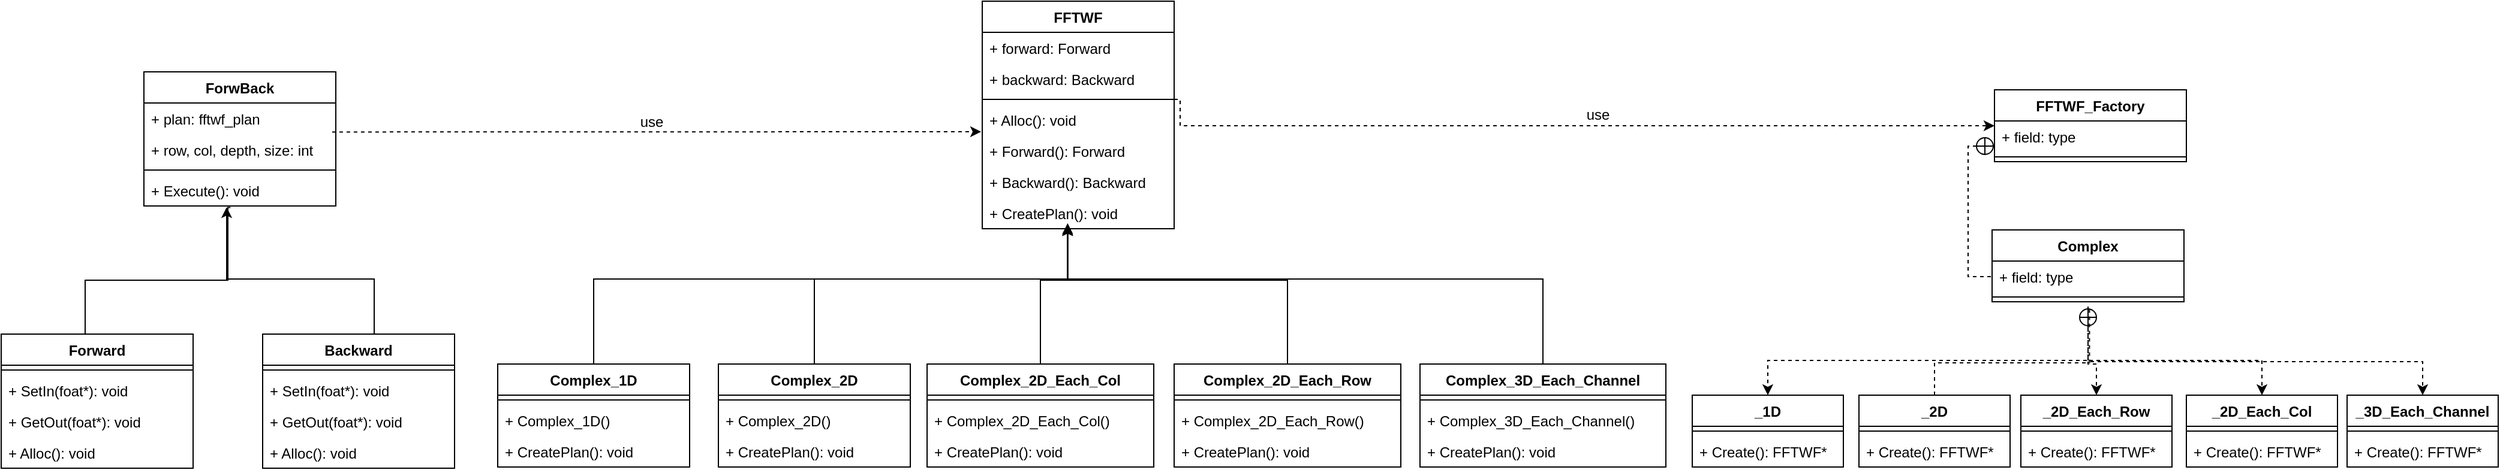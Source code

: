 <mxfile version="15.4.0" type="device"><diagram id="q9vofEJEiHsFT_6MQuRw" name="Page-1"><mxGraphModel dx="2860" dy="1032" grid="0" gridSize="10" guides="1" tooltips="1" connect="1" arrows="1" fold="1" page="0" pageScale="1" pageWidth="850" pageHeight="1100" math="0" shadow="0"><root><mxCell id="0"/><mxCell id="1" parent="0"/><mxCell id="4746Vo_JUgXwOpOvF9lb-1" value="ForwBack" style="swimlane;fontStyle=1;align=center;verticalAlign=top;childLayout=stackLayout;horizontal=1;startSize=26;horizontalStack=0;resizeParent=1;resizeParentMax=0;resizeLast=0;collapsible=1;marginBottom=0;" parent="1" vertex="1"><mxGeometry x="101" y="235" width="160" height="112" as="geometry"/></mxCell><mxCell id="4746Vo_JUgXwOpOvF9lb-2" value="+ plan: fftwf_plan" style="text;strokeColor=none;fillColor=none;align=left;verticalAlign=top;spacingLeft=4;spacingRight=4;overflow=hidden;rotatable=0;points=[[0,0.5],[1,0.5]];portConstraint=eastwest;" parent="4746Vo_JUgXwOpOvF9lb-1" vertex="1"><mxGeometry y="26" width="160" height="26" as="geometry"/></mxCell><mxCell id="PzcL1E_-f6FEO_ybqm3--1" value="+ row, col, depth, size: int" style="text;strokeColor=none;fillColor=none;align=left;verticalAlign=top;spacingLeft=4;spacingRight=4;overflow=hidden;rotatable=0;points=[[0,0.5],[1,0.5]];portConstraint=eastwest;" vertex="1" parent="4746Vo_JUgXwOpOvF9lb-1"><mxGeometry y="52" width="160" height="26" as="geometry"/></mxCell><mxCell id="4746Vo_JUgXwOpOvF9lb-3" value="" style="line;strokeWidth=1;fillColor=none;align=left;verticalAlign=middle;spacingTop=-1;spacingLeft=3;spacingRight=3;rotatable=0;labelPosition=right;points=[];portConstraint=eastwest;" parent="4746Vo_JUgXwOpOvF9lb-1" vertex="1"><mxGeometry y="78" width="160" height="8" as="geometry"/></mxCell><mxCell id="4746Vo_JUgXwOpOvF9lb-4" value="+ Execute(): void" style="text;strokeColor=none;fillColor=none;align=left;verticalAlign=top;spacingLeft=4;spacingRight=4;overflow=hidden;rotatable=0;points=[[0,0.5],[1,0.5]];portConstraint=eastwest;" parent="4746Vo_JUgXwOpOvF9lb-1" vertex="1"><mxGeometry y="86" width="160" height="26" as="geometry"/></mxCell><mxCell id="pryB2x6fcaYiydKTUHvQ-5" style="edgeStyle=orthogonalEdgeStyle;rounded=0;orthogonalLoop=1;jettySize=auto;html=1;entryX=0.451;entryY=1.046;entryDx=0;entryDy=0;entryPerimeter=0;endArrow=none;endFill=0;" parent="1" source="4746Vo_JUgXwOpOvF9lb-6" target="4746Vo_JUgXwOpOvF9lb-4" edge="1"><mxGeometry relative="1" as="geometry"><Array as="points"><mxPoint x="52" y="409"/><mxPoint x="171" y="409"/></Array></mxGeometry></mxCell><mxCell id="4746Vo_JUgXwOpOvF9lb-6" value="Forward" style="swimlane;fontStyle=1;align=center;verticalAlign=top;childLayout=stackLayout;horizontal=1;startSize=26;horizontalStack=0;resizeParent=1;resizeParentMax=0;resizeLast=0;collapsible=1;marginBottom=0;" parent="1" vertex="1"><mxGeometry x="-18" y="454" width="160" height="112" as="geometry"/></mxCell><mxCell id="4746Vo_JUgXwOpOvF9lb-8" value="" style="line;strokeWidth=1;fillColor=none;align=left;verticalAlign=middle;spacingTop=-1;spacingLeft=3;spacingRight=3;rotatable=0;labelPosition=right;points=[];portConstraint=eastwest;" parent="4746Vo_JUgXwOpOvF9lb-6" vertex="1"><mxGeometry y="26" width="160" height="8" as="geometry"/></mxCell><mxCell id="4746Vo_JUgXwOpOvF9lb-9" value="+ SetIn(foat*): void" style="text;strokeColor=none;fillColor=none;align=left;verticalAlign=top;spacingLeft=4;spacingRight=4;overflow=hidden;rotatable=0;points=[[0,0.5],[1,0.5]];portConstraint=eastwest;" parent="4746Vo_JUgXwOpOvF9lb-6" vertex="1"><mxGeometry y="34" width="160" height="26" as="geometry"/></mxCell><mxCell id="4746Vo_JUgXwOpOvF9lb-15" value="+ GetOut(foat*): void" style="text;strokeColor=none;fillColor=none;align=left;verticalAlign=top;spacingLeft=4;spacingRight=4;overflow=hidden;rotatable=0;points=[[0,0.5],[1,0.5]];portConstraint=eastwest;" parent="4746Vo_JUgXwOpOvF9lb-6" vertex="1"><mxGeometry y="60" width="160" height="26" as="geometry"/></mxCell><mxCell id="4746Vo_JUgXwOpOvF9lb-16" value="+ Alloc(): void" style="text;strokeColor=none;fillColor=none;align=left;verticalAlign=top;spacingLeft=4;spacingRight=4;overflow=hidden;rotatable=0;points=[[0,0.5],[1,0.5]];portConstraint=eastwest;" parent="4746Vo_JUgXwOpOvF9lb-6" vertex="1"><mxGeometry y="86" width="160" height="26" as="geometry"/></mxCell><mxCell id="pryB2x6fcaYiydKTUHvQ-6" style="edgeStyle=orthogonalEdgeStyle;rounded=0;orthogonalLoop=1;jettySize=auto;html=1;" parent="1" source="4746Vo_JUgXwOpOvF9lb-17" edge="1"><mxGeometry relative="1" as="geometry"><mxPoint x="170" y="348" as="targetPoint"/><Array as="points"><mxPoint x="293" y="408"/><mxPoint x="170" y="408"/></Array></mxGeometry></mxCell><mxCell id="4746Vo_JUgXwOpOvF9lb-17" value="Backward" style="swimlane;fontStyle=1;align=center;verticalAlign=top;childLayout=stackLayout;horizontal=1;startSize=26;horizontalStack=0;resizeParent=1;resizeParentMax=0;resizeLast=0;collapsible=1;marginBottom=0;" parent="1" vertex="1"><mxGeometry x="200" y="454" width="160" height="112" as="geometry"/></mxCell><mxCell id="4746Vo_JUgXwOpOvF9lb-18" value="" style="line;strokeWidth=1;fillColor=none;align=left;verticalAlign=middle;spacingTop=-1;spacingLeft=3;spacingRight=3;rotatable=0;labelPosition=right;points=[];portConstraint=eastwest;" parent="4746Vo_JUgXwOpOvF9lb-17" vertex="1"><mxGeometry y="26" width="160" height="8" as="geometry"/></mxCell><mxCell id="4746Vo_JUgXwOpOvF9lb-19" value="+ SetIn(foat*): void" style="text;strokeColor=none;fillColor=none;align=left;verticalAlign=top;spacingLeft=4;spacingRight=4;overflow=hidden;rotatable=0;points=[[0,0.5],[1,0.5]];portConstraint=eastwest;" parent="4746Vo_JUgXwOpOvF9lb-17" vertex="1"><mxGeometry y="34" width="160" height="26" as="geometry"/></mxCell><mxCell id="4746Vo_JUgXwOpOvF9lb-20" value="+ GetOut(foat*): void" style="text;strokeColor=none;fillColor=none;align=left;verticalAlign=top;spacingLeft=4;spacingRight=4;overflow=hidden;rotatable=0;points=[[0,0.5],[1,0.5]];portConstraint=eastwest;" parent="4746Vo_JUgXwOpOvF9lb-17" vertex="1"><mxGeometry y="60" width="160" height="26" as="geometry"/></mxCell><mxCell id="4746Vo_JUgXwOpOvF9lb-21" value="+ Alloc(): void" style="text;strokeColor=none;fillColor=none;align=left;verticalAlign=top;spacingLeft=4;spacingRight=4;overflow=hidden;rotatable=0;points=[[0,0.5],[1,0.5]];portConstraint=eastwest;" parent="4746Vo_JUgXwOpOvF9lb-17" vertex="1"><mxGeometry y="86" width="160" height="26" as="geometry"/></mxCell><mxCell id="4746Vo_JUgXwOpOvF9lb-22" value="FFTWF" style="swimlane;fontStyle=1;align=center;verticalAlign=top;childLayout=stackLayout;horizontal=1;startSize=26;horizontalStack=0;resizeParent=1;resizeParentMax=0;resizeLast=0;collapsible=1;marginBottom=0;" parent="1" vertex="1"><mxGeometry x="800" y="176" width="160" height="190" as="geometry"/></mxCell><mxCell id="4746Vo_JUgXwOpOvF9lb-23" value="+ forward: Forward" style="text;strokeColor=none;fillColor=none;align=left;verticalAlign=top;spacingLeft=4;spacingRight=4;overflow=hidden;rotatable=0;points=[[0,0.5],[1,0.5]];portConstraint=eastwest;" parent="4746Vo_JUgXwOpOvF9lb-22" vertex="1"><mxGeometry y="26" width="160" height="26" as="geometry"/></mxCell><mxCell id="PzcL1E_-f6FEO_ybqm3--23" value="+ backward: Backward" style="text;strokeColor=none;fillColor=none;align=left;verticalAlign=top;spacingLeft=4;spacingRight=4;overflow=hidden;rotatable=0;points=[[0,0.5],[1,0.5]];portConstraint=eastwest;" vertex="1" parent="4746Vo_JUgXwOpOvF9lb-22"><mxGeometry y="52" width="160" height="26" as="geometry"/></mxCell><mxCell id="4746Vo_JUgXwOpOvF9lb-24" value="" style="line;strokeWidth=1;fillColor=none;align=left;verticalAlign=middle;spacingTop=-1;spacingLeft=3;spacingRight=3;rotatable=0;labelPosition=right;points=[];portConstraint=eastwest;" parent="4746Vo_JUgXwOpOvF9lb-22" vertex="1"><mxGeometry y="78" width="160" height="8" as="geometry"/></mxCell><mxCell id="4746Vo_JUgXwOpOvF9lb-25" value="+ Alloc(): void" style="text;strokeColor=none;fillColor=none;align=left;verticalAlign=top;spacingLeft=4;spacingRight=4;overflow=hidden;rotatable=0;points=[[0,0.5],[1,0.5]];portConstraint=eastwest;" parent="4746Vo_JUgXwOpOvF9lb-22" vertex="1"><mxGeometry y="86" width="160" height="26" as="geometry"/></mxCell><mxCell id="PzcL1E_-f6FEO_ybqm3--16" value="+ Forward(): Forward" style="text;strokeColor=none;fillColor=none;align=left;verticalAlign=top;spacingLeft=4;spacingRight=4;overflow=hidden;rotatable=0;points=[[0,0.5],[1,0.5]];portConstraint=eastwest;" vertex="1" parent="4746Vo_JUgXwOpOvF9lb-22"><mxGeometry y="112" width="160" height="26" as="geometry"/></mxCell><mxCell id="PzcL1E_-f6FEO_ybqm3--21" value="+ Backward(): Backward" style="text;strokeColor=none;fillColor=none;align=left;verticalAlign=top;spacingLeft=4;spacingRight=4;overflow=hidden;rotatable=0;points=[[0,0.5],[1,0.5]];portConstraint=eastwest;" vertex="1" parent="4746Vo_JUgXwOpOvF9lb-22"><mxGeometry y="138" width="160" height="26" as="geometry"/></mxCell><mxCell id="PzcL1E_-f6FEO_ybqm3--20" value="+ CreatePlan(): void" style="text;strokeColor=none;fillColor=none;align=left;verticalAlign=top;spacingLeft=4;spacingRight=4;overflow=hidden;rotatable=0;points=[[0,0.5],[1,0.5]];portConstraint=eastwest;" vertex="1" parent="4746Vo_JUgXwOpOvF9lb-22"><mxGeometry y="164" width="160" height="26" as="geometry"/></mxCell><mxCell id="pryB2x6fcaYiydKTUHvQ-1" style="edgeStyle=orthogonalEdgeStyle;rounded=0;orthogonalLoop=1;jettySize=auto;html=1;entryX=0.426;entryY=1;entryDx=0;entryDy=0;entryPerimeter=0;" parent="1" source="4746Vo_JUgXwOpOvF9lb-27" edge="1"><mxGeometry relative="1" as="geometry"><mxPoint x="871.16" y="363" as="targetPoint"/><Array as="points"><mxPoint x="476" y="408"/><mxPoint x="871" y="408"/></Array></mxGeometry></mxCell><mxCell id="4746Vo_JUgXwOpOvF9lb-27" value="Complex_1D" style="swimlane;fontStyle=1;align=center;verticalAlign=top;childLayout=stackLayout;horizontal=1;startSize=26;horizontalStack=0;resizeParent=1;resizeParentMax=0;resizeLast=0;collapsible=1;marginBottom=0;" parent="1" vertex="1"><mxGeometry x="396" y="479" width="160" height="86" as="geometry"/></mxCell><mxCell id="4746Vo_JUgXwOpOvF9lb-29" value="" style="line;strokeWidth=1;fillColor=none;align=left;verticalAlign=middle;spacingTop=-1;spacingLeft=3;spacingRight=3;rotatable=0;labelPosition=right;points=[];portConstraint=eastwest;" parent="4746Vo_JUgXwOpOvF9lb-27" vertex="1"><mxGeometry y="26" width="160" height="8" as="geometry"/></mxCell><mxCell id="4746Vo_JUgXwOpOvF9lb-32" value="+ Complex_1D()" style="text;strokeColor=none;fillColor=none;align=left;verticalAlign=top;spacingLeft=4;spacingRight=4;overflow=hidden;rotatable=0;points=[[0,0.5],[1,0.5]];portConstraint=eastwest;" parent="4746Vo_JUgXwOpOvF9lb-27" vertex="1"><mxGeometry y="34" width="160" height="26" as="geometry"/></mxCell><mxCell id="4746Vo_JUgXwOpOvF9lb-33" value="+ CreatePlan(): void" style="text;strokeColor=none;fillColor=none;align=left;verticalAlign=top;spacingLeft=4;spacingRight=4;overflow=hidden;rotatable=0;points=[[0,0.5],[1,0.5]];portConstraint=eastwest;" parent="4746Vo_JUgXwOpOvF9lb-27" vertex="1"><mxGeometry y="60" width="160" height="26" as="geometry"/></mxCell><mxCell id="pryB2x6fcaYiydKTUHvQ-2" style="edgeStyle=orthogonalEdgeStyle;rounded=0;orthogonalLoop=1;jettySize=auto;html=1;" parent="1" source="4746Vo_JUgXwOpOvF9lb-34" edge="1"><mxGeometry relative="1" as="geometry"><mxPoint x="871.2" y="362.2" as="targetPoint"/><Array as="points"><mxPoint x="660" y="408"/><mxPoint x="871" y="408"/></Array></mxGeometry></mxCell><mxCell id="4746Vo_JUgXwOpOvF9lb-34" value="Complex_2D" style="swimlane;fontStyle=1;align=center;verticalAlign=top;childLayout=stackLayout;horizontal=1;startSize=26;horizontalStack=0;resizeParent=1;resizeParentMax=0;resizeLast=0;collapsible=1;marginBottom=0;" parent="1" vertex="1"><mxGeometry x="580" y="479" width="160" height="86" as="geometry"/></mxCell><mxCell id="4746Vo_JUgXwOpOvF9lb-36" value="" style="line;strokeWidth=1;fillColor=none;align=left;verticalAlign=middle;spacingTop=-1;spacingLeft=3;spacingRight=3;rotatable=0;labelPosition=right;points=[];portConstraint=eastwest;" parent="4746Vo_JUgXwOpOvF9lb-34" vertex="1"><mxGeometry y="26" width="160" height="8" as="geometry"/></mxCell><mxCell id="4746Vo_JUgXwOpOvF9lb-37" value="+ Complex_2D()" style="text;strokeColor=none;fillColor=none;align=left;verticalAlign=top;spacingLeft=4;spacingRight=4;overflow=hidden;rotatable=0;points=[[0,0.5],[1,0.5]];portConstraint=eastwest;" parent="4746Vo_JUgXwOpOvF9lb-34" vertex="1"><mxGeometry y="34" width="160" height="26" as="geometry"/></mxCell><mxCell id="PzcL1E_-f6FEO_ybqm3--13" value="+ CreatePlan(): void" style="text;strokeColor=none;fillColor=none;align=left;verticalAlign=top;spacingLeft=4;spacingRight=4;overflow=hidden;rotatable=0;points=[[0,0.5],[1,0.5]];portConstraint=eastwest;" vertex="1" parent="4746Vo_JUgXwOpOvF9lb-34"><mxGeometry y="60" width="160" height="26" as="geometry"/></mxCell><mxCell id="pryB2x6fcaYiydKTUHvQ-3" style="edgeStyle=orthogonalEdgeStyle;rounded=0;orthogonalLoop=1;jettySize=auto;html=1;" parent="1" source="4746Vo_JUgXwOpOvF9lb-39" edge="1"><mxGeometry relative="1" as="geometry"><mxPoint x="871.2" y="363.0" as="targetPoint"/><Array as="points"><mxPoint x="1055" y="409"/><mxPoint x="871" y="409"/></Array></mxGeometry></mxCell><mxCell id="4746Vo_JUgXwOpOvF9lb-39" value="Complex_2D_Each_Row" style="swimlane;fontStyle=1;align=center;verticalAlign=top;childLayout=stackLayout;horizontal=1;startSize=26;horizontalStack=0;resizeParent=1;resizeParentMax=0;resizeLast=0;collapsible=1;marginBottom=0;" parent="1" vertex="1"><mxGeometry x="960" y="479" width="189" height="86" as="geometry"/></mxCell><mxCell id="4746Vo_JUgXwOpOvF9lb-41" value="" style="line;strokeWidth=1;fillColor=none;align=left;verticalAlign=middle;spacingTop=-1;spacingLeft=3;spacingRight=3;rotatable=0;labelPosition=right;points=[];portConstraint=eastwest;" parent="4746Vo_JUgXwOpOvF9lb-39" vertex="1"><mxGeometry y="26" width="189" height="8" as="geometry"/></mxCell><mxCell id="PzcL1E_-f6FEO_ybqm3--18" value="+ Complex_2D_Each_Row()" style="text;strokeColor=none;fillColor=none;align=left;verticalAlign=top;spacingLeft=4;spacingRight=4;overflow=hidden;rotatable=0;points=[[0,0.5],[1,0.5]];portConstraint=eastwest;" vertex="1" parent="4746Vo_JUgXwOpOvF9lb-39"><mxGeometry y="34" width="189" height="26" as="geometry"/></mxCell><mxCell id="PzcL1E_-f6FEO_ybqm3--15" value="+ CreatePlan(): void" style="text;strokeColor=none;fillColor=none;align=left;verticalAlign=top;spacingLeft=4;spacingRight=4;overflow=hidden;rotatable=0;points=[[0,0.5],[1,0.5]];portConstraint=eastwest;" vertex="1" parent="4746Vo_JUgXwOpOvF9lb-39"><mxGeometry y="60" width="189" height="26" as="geometry"/></mxCell><mxCell id="pryB2x6fcaYiydKTUHvQ-4" style="edgeStyle=orthogonalEdgeStyle;rounded=0;orthogonalLoop=1;jettySize=auto;html=1;exitX=0.5;exitY=0;exitDx=0;exitDy=0;" parent="1" edge="1" source="4746Vo_JUgXwOpOvF9lb-44"><mxGeometry relative="1" as="geometry"><mxPoint x="871.2" y="361.4" as="targetPoint"/><mxPoint x="1220" y="453" as="sourcePoint"/><Array as="points"><mxPoint x="1268" y="408"/><mxPoint x="871" y="408"/></Array></mxGeometry></mxCell><mxCell id="4746Vo_JUgXwOpOvF9lb-44" value="Complex_3D_Each_Channel" style="swimlane;fontStyle=1;align=center;verticalAlign=top;childLayout=stackLayout;horizontal=1;startSize=26;horizontalStack=0;resizeParent=1;resizeParentMax=0;resizeLast=0;collapsible=1;marginBottom=0;" parent="1" vertex="1"><mxGeometry x="1165" y="479" width="205" height="86" as="geometry"/></mxCell><mxCell id="4746Vo_JUgXwOpOvF9lb-46" value="" style="line;strokeWidth=1;fillColor=none;align=left;verticalAlign=middle;spacingTop=-1;spacingLeft=3;spacingRight=3;rotatable=0;labelPosition=right;points=[];portConstraint=eastwest;" parent="4746Vo_JUgXwOpOvF9lb-44" vertex="1"><mxGeometry y="26" width="205" height="8" as="geometry"/></mxCell><mxCell id="PzcL1E_-f6FEO_ybqm3--19" value="+ Complex_3D_Each_Channel()" style="text;strokeColor=none;fillColor=none;align=left;verticalAlign=top;spacingLeft=4;spacingRight=4;overflow=hidden;rotatable=0;points=[[0,0.5],[1,0.5]];portConstraint=eastwest;" vertex="1" parent="4746Vo_JUgXwOpOvF9lb-44"><mxGeometry y="34" width="205" height="26" as="geometry"/></mxCell><mxCell id="PzcL1E_-f6FEO_ybqm3--17" value="+ CreatePlan(): void" style="text;strokeColor=none;fillColor=none;align=left;verticalAlign=top;spacingLeft=4;spacingRight=4;overflow=hidden;rotatable=0;points=[[0,0.5],[1,0.5]];portConstraint=eastwest;" vertex="1" parent="4746Vo_JUgXwOpOvF9lb-44"><mxGeometry y="60" width="205" height="26" as="geometry"/></mxCell><mxCell id="4746Vo_JUgXwOpOvF9lb-49" value="FFTWF_Factory" style="swimlane;fontStyle=1;align=center;verticalAlign=top;childLayout=stackLayout;horizontal=1;startSize=26;horizontalStack=0;resizeParent=1;resizeParentMax=0;resizeLast=0;collapsible=1;marginBottom=0;" parent="1" vertex="1"><mxGeometry x="1644" y="250" width="160" height="60" as="geometry"/></mxCell><mxCell id="PzcL1E_-f6FEO_ybqm3--30" value="+ field: type" style="text;strokeColor=none;fillColor=none;align=left;verticalAlign=top;spacingLeft=4;spacingRight=4;overflow=hidden;rotatable=0;points=[[0,0.5],[1,0.5]];portConstraint=eastwest;" vertex="1" parent="4746Vo_JUgXwOpOvF9lb-49"><mxGeometry y="26" width="160" height="26" as="geometry"/></mxCell><mxCell id="4746Vo_JUgXwOpOvF9lb-51" value="" style="line;strokeWidth=1;fillColor=none;align=left;verticalAlign=middle;spacingTop=-1;spacingLeft=3;spacingRight=3;rotatable=0;labelPosition=right;points=[];portConstraint=eastwest;" parent="4746Vo_JUgXwOpOvF9lb-49" vertex="1"><mxGeometry y="52" width="160" height="8" as="geometry"/></mxCell><mxCell id="pryB2x6fcaYiydKTUHvQ-7" style="edgeStyle=orthogonalEdgeStyle;rounded=0;orthogonalLoop=1;jettySize=auto;html=1;dashed=1;exitX=0.981;exitY=-0.069;exitDx=0;exitDy=0;exitPerimeter=0;" parent="1" source="PzcL1E_-f6FEO_ybqm3--1" edge="1"><mxGeometry relative="1" as="geometry"><Array as="points"><mxPoint x="799" y="285"/></Array><mxPoint x="260" y="313" as="sourcePoint"/><mxPoint x="799" y="285" as="targetPoint"/></mxGeometry></mxCell><mxCell id="pryB2x6fcaYiydKTUHvQ-8" value="use" style="text;html=1;resizable=0;autosize=1;align=center;verticalAlign=middle;points=[];fillColor=none;strokeColor=none;rounded=0;" parent="1" vertex="1"><mxGeometry x="509" y="268" width="29" height="18" as="geometry"/></mxCell><mxCell id="6ZWG5MkpMEN9vDfiIG0Y-2" value="Complex" style="swimlane;fontStyle=1;align=center;verticalAlign=top;childLayout=stackLayout;horizontal=1;startSize=26;horizontalStack=0;resizeParent=1;resizeParentMax=0;resizeLast=0;collapsible=1;marginBottom=0;" parent="1" vertex="1"><mxGeometry x="1642" y="367" width="160" height="60" as="geometry"/></mxCell><mxCell id="6ZWG5MkpMEN9vDfiIG0Y-3" value="+ field: type" style="text;strokeColor=none;fillColor=none;align=left;verticalAlign=top;spacingLeft=4;spacingRight=4;overflow=hidden;rotatable=0;points=[[0,0.5],[1,0.5]];portConstraint=eastwest;" parent="6ZWG5MkpMEN9vDfiIG0Y-2" vertex="1"><mxGeometry y="26" width="160" height="26" as="geometry"/></mxCell><mxCell id="6ZWG5MkpMEN9vDfiIG0Y-4" value="" style="line;strokeWidth=1;fillColor=none;align=left;verticalAlign=middle;spacingTop=-1;spacingLeft=3;spacingRight=3;rotatable=0;labelPosition=right;points=[];portConstraint=eastwest;" parent="6ZWG5MkpMEN9vDfiIG0Y-2" vertex="1"><mxGeometry y="52" width="160" height="8" as="geometry"/></mxCell><mxCell id="6ZWG5MkpMEN9vDfiIG0Y-6" value="_1D" style="swimlane;fontStyle=1;align=center;verticalAlign=top;childLayout=stackLayout;horizontal=1;startSize=26;horizontalStack=0;resizeParent=1;resizeParentMax=0;resizeLast=0;collapsible=1;marginBottom=0;" parent="1" vertex="1"><mxGeometry x="1392" y="505" width="126" height="60" as="geometry"/></mxCell><mxCell id="6ZWG5MkpMEN9vDfiIG0Y-8" value="" style="line;strokeWidth=1;fillColor=none;align=left;verticalAlign=middle;spacingTop=-1;spacingLeft=3;spacingRight=3;rotatable=0;labelPosition=right;points=[];portConstraint=eastwest;" parent="6ZWG5MkpMEN9vDfiIG0Y-6" vertex="1"><mxGeometry y="26" width="126" height="8" as="geometry"/></mxCell><mxCell id="6ZWG5MkpMEN9vDfiIG0Y-9" value="+ Create(): FFTWF*" style="text;strokeColor=none;fillColor=none;align=left;verticalAlign=top;spacingLeft=4;spacingRight=4;overflow=hidden;rotatable=0;points=[[0,0.5],[1,0.5]];portConstraint=eastwest;" parent="6ZWG5MkpMEN9vDfiIG0Y-6" vertex="1"><mxGeometry y="34" width="126" height="26" as="geometry"/></mxCell><mxCell id="PzcL1E_-f6FEO_ybqm3--28" style="edgeStyle=orthogonalEdgeStyle;rounded=0;orthogonalLoop=1;jettySize=auto;html=1;dashed=1;startArrow=none;startFill=0;endArrow=none;endFill=0;" edge="1" parent="1" source="6ZWG5MkpMEN9vDfiIG0Y-10"><mxGeometry relative="1" as="geometry"><mxPoint x="1723.2" y="431.4" as="targetPoint"/><Array as="points"><mxPoint x="1594" y="478"/><mxPoint x="1723" y="478"/></Array></mxGeometry></mxCell><mxCell id="6ZWG5MkpMEN9vDfiIG0Y-10" value="_2D" style="swimlane;fontStyle=1;align=center;verticalAlign=top;childLayout=stackLayout;horizontal=1;startSize=26;horizontalStack=0;resizeParent=1;resizeParentMax=0;resizeLast=0;collapsible=1;marginBottom=0;" parent="1" vertex="1"><mxGeometry x="1531" y="505" width="126" height="60" as="geometry"/></mxCell><mxCell id="6ZWG5MkpMEN9vDfiIG0Y-11" value="" style="line;strokeWidth=1;fillColor=none;align=left;verticalAlign=middle;spacingTop=-1;spacingLeft=3;spacingRight=3;rotatable=0;labelPosition=right;points=[];portConstraint=eastwest;" parent="6ZWG5MkpMEN9vDfiIG0Y-10" vertex="1"><mxGeometry y="26" width="126" height="8" as="geometry"/></mxCell><mxCell id="6ZWG5MkpMEN9vDfiIG0Y-12" value="+ Create(): FFTWF*" style="text;strokeColor=none;fillColor=none;align=left;verticalAlign=top;spacingLeft=4;spacingRight=4;overflow=hidden;rotatable=0;points=[[0,0.5],[1,0.5]];portConstraint=eastwest;" parent="6ZWG5MkpMEN9vDfiIG0Y-10" vertex="1"><mxGeometry y="34" width="126" height="26" as="geometry"/></mxCell><mxCell id="6ZWG5MkpMEN9vDfiIG0Y-13" value="_2D_Each_Row" style="swimlane;fontStyle=1;align=center;verticalAlign=top;childLayout=stackLayout;horizontal=1;startSize=26;horizontalStack=0;resizeParent=1;resizeParentMax=0;resizeLast=0;collapsible=1;marginBottom=0;" parent="1" vertex="1"><mxGeometry x="1666" y="505" width="126" height="60" as="geometry"/></mxCell><mxCell id="6ZWG5MkpMEN9vDfiIG0Y-14" value="" style="line;strokeWidth=1;fillColor=none;align=left;verticalAlign=middle;spacingTop=-1;spacingLeft=3;spacingRight=3;rotatable=0;labelPosition=right;points=[];portConstraint=eastwest;" parent="6ZWG5MkpMEN9vDfiIG0Y-13" vertex="1"><mxGeometry y="26" width="126" height="8" as="geometry"/></mxCell><mxCell id="6ZWG5MkpMEN9vDfiIG0Y-15" value="+ Create(): FFTWF*" style="text;strokeColor=none;fillColor=none;align=left;verticalAlign=top;spacingLeft=4;spacingRight=4;overflow=hidden;rotatable=0;points=[[0,0.5],[1,0.5]];portConstraint=eastwest;" parent="6ZWG5MkpMEN9vDfiIG0Y-13" vertex="1"><mxGeometry y="34" width="126" height="26" as="geometry"/></mxCell><mxCell id="6ZWG5MkpMEN9vDfiIG0Y-16" value="_2D_Each_Col" style="swimlane;fontStyle=1;align=center;verticalAlign=top;childLayout=stackLayout;horizontal=1;startSize=26;horizontalStack=0;resizeParent=1;resizeParentMax=0;resizeLast=0;collapsible=1;marginBottom=0;" parent="1" vertex="1"><mxGeometry x="1804" y="505" width="126" height="60" as="geometry"/></mxCell><mxCell id="6ZWG5MkpMEN9vDfiIG0Y-17" value="" style="line;strokeWidth=1;fillColor=none;align=left;verticalAlign=middle;spacingTop=-1;spacingLeft=3;spacingRight=3;rotatable=0;labelPosition=right;points=[];portConstraint=eastwest;" parent="6ZWG5MkpMEN9vDfiIG0Y-16" vertex="1"><mxGeometry y="26" width="126" height="8" as="geometry"/></mxCell><mxCell id="6ZWG5MkpMEN9vDfiIG0Y-18" value="+ Create(): FFTWF*" style="text;strokeColor=none;fillColor=none;align=left;verticalAlign=top;spacingLeft=4;spacingRight=4;overflow=hidden;rotatable=0;points=[[0,0.5],[1,0.5]];portConstraint=eastwest;" parent="6ZWG5MkpMEN9vDfiIG0Y-16" vertex="1"><mxGeometry y="34" width="126" height="26" as="geometry"/></mxCell><mxCell id="6ZWG5MkpMEN9vDfiIG0Y-20" value="_3D_Each_Channel" style="swimlane;fontStyle=1;align=center;verticalAlign=top;childLayout=stackLayout;horizontal=1;startSize=26;horizontalStack=0;resizeParent=1;resizeParentMax=0;resizeLast=0;collapsible=1;marginBottom=0;" parent="1" vertex="1"><mxGeometry x="1938" y="505" width="126" height="60" as="geometry"/></mxCell><mxCell id="6ZWG5MkpMEN9vDfiIG0Y-21" value="" style="line;strokeWidth=1;fillColor=none;align=left;verticalAlign=middle;spacingTop=-1;spacingLeft=3;spacingRight=3;rotatable=0;labelPosition=right;points=[];portConstraint=eastwest;" parent="6ZWG5MkpMEN9vDfiIG0Y-20" vertex="1"><mxGeometry y="26" width="126" height="8" as="geometry"/></mxCell><mxCell id="6ZWG5MkpMEN9vDfiIG0Y-22" value="+ Create(): FFTWF*" style="text;strokeColor=none;fillColor=none;align=left;verticalAlign=top;spacingLeft=4;spacingRight=4;overflow=hidden;rotatable=0;points=[[0,0.5],[1,0.5]];portConstraint=eastwest;" parent="6ZWG5MkpMEN9vDfiIG0Y-20" vertex="1"><mxGeometry y="34" width="126" height="26" as="geometry"/></mxCell><mxCell id="6ZWG5MkpMEN9vDfiIG0Y-23" value="use" style="text;html=1;resizable=0;autosize=1;align=center;verticalAlign=middle;points=[];fillColor=none;strokeColor=none;rounded=0;" parent="1" vertex="1"><mxGeometry x="1298" y="262" width="29" height="18" as="geometry"/></mxCell><mxCell id="6ZWG5MkpMEN9vDfiIG0Y-25" style="edgeStyle=orthogonalEdgeStyle;rounded=0;orthogonalLoop=1;jettySize=auto;html=1;dashed=1;startArrow=circlePlus;startFill=0;" parent="1" target="6ZWG5MkpMEN9vDfiIG0Y-6" edge="1"><mxGeometry relative="1" as="geometry"><Array as="points"><mxPoint x="1722" y="476"/><mxPoint x="1455" y="476"/></Array><mxPoint x="1722" y="432" as="sourcePoint"/></mxGeometry></mxCell><mxCell id="6ZWG5MkpMEN9vDfiIG0Y-28" style="edgeStyle=orthogonalEdgeStyle;rounded=0;orthogonalLoop=1;jettySize=auto;html=1;dashed=1;startArrow=none;startFill=0;" parent="1" target="6ZWG5MkpMEN9vDfiIG0Y-13" edge="1"><mxGeometry relative="1" as="geometry"><Array as="points"><mxPoint x="1722" y="479"/><mxPoint x="1729" y="479"/></Array><mxPoint x="1722" y="453" as="sourcePoint"/></mxGeometry></mxCell><mxCell id="6ZWG5MkpMEN9vDfiIG0Y-29" style="edgeStyle=orthogonalEdgeStyle;rounded=0;orthogonalLoop=1;jettySize=auto;html=1;entryX=0.5;entryY=0;entryDx=0;entryDy=0;dashed=1;startArrow=none;startFill=0;" parent="1" target="6ZWG5MkpMEN9vDfiIG0Y-16" edge="1"><mxGeometry relative="1" as="geometry"><Array as="points"><mxPoint x="1722" y="476"/><mxPoint x="1867" y="476"/></Array><mxPoint x="1722" y="453" as="sourcePoint"/></mxGeometry></mxCell><mxCell id="6ZWG5MkpMEN9vDfiIG0Y-30" style="edgeStyle=orthogonalEdgeStyle;rounded=0;orthogonalLoop=1;jettySize=auto;html=1;dashed=1;startArrow=none;startFill=0;" parent="1" target="6ZWG5MkpMEN9vDfiIG0Y-20" edge="1"><mxGeometry relative="1" as="geometry"><mxPoint x="1722" y="431" as="sourcePoint"/><Array as="points"><mxPoint x="1722" y="452"/><mxPoint x="1722" y="477"/><mxPoint x="2001" y="477"/></Array></mxGeometry></mxCell><mxCell id="PzcL1E_-f6FEO_ybqm3--7" style="edgeStyle=orthogonalEdgeStyle;rounded=0;orthogonalLoop=1;jettySize=auto;html=1;entryX=0.464;entryY=1.115;entryDx=0;entryDy=0;entryPerimeter=0;endArrow=none;endFill=0;" edge="1" parent="1" source="PzcL1E_-f6FEO_ybqm3--2"><mxGeometry relative="1" as="geometry"><mxPoint x="877.24" y="365.99" as="targetPoint"/><Array as="points"><mxPoint x="849" y="409"/><mxPoint x="871" y="409"/><mxPoint x="871" y="366"/></Array></mxGeometry></mxCell><mxCell id="PzcL1E_-f6FEO_ybqm3--2" value="Complex_2D_Each_Col" style="swimlane;fontStyle=1;align=center;verticalAlign=top;childLayout=stackLayout;horizontal=1;startSize=26;horizontalStack=0;resizeParent=1;resizeParentMax=0;resizeLast=0;collapsible=1;marginBottom=0;" vertex="1" parent="1"><mxGeometry x="754" y="479" width="189" height="86" as="geometry"/></mxCell><mxCell id="PzcL1E_-f6FEO_ybqm3--4" value="" style="line;strokeWidth=1;fillColor=none;align=left;verticalAlign=middle;spacingTop=-1;spacingLeft=3;spacingRight=3;rotatable=0;labelPosition=right;points=[];portConstraint=eastwest;" vertex="1" parent="PzcL1E_-f6FEO_ybqm3--2"><mxGeometry y="26" width="189" height="8" as="geometry"/></mxCell><mxCell id="PzcL1E_-f6FEO_ybqm3--5" value="+ Complex_2D_Each_Col()" style="text;strokeColor=none;fillColor=none;align=left;verticalAlign=top;spacingLeft=4;spacingRight=4;overflow=hidden;rotatable=0;points=[[0,0.5],[1,0.5]];portConstraint=eastwest;" vertex="1" parent="PzcL1E_-f6FEO_ybqm3--2"><mxGeometry y="34" width="189" height="26" as="geometry"/></mxCell><mxCell id="PzcL1E_-f6FEO_ybqm3--14" value="+ CreatePlan(): void" style="text;strokeColor=none;fillColor=none;align=left;verticalAlign=top;spacingLeft=4;spacingRight=4;overflow=hidden;rotatable=0;points=[[0,0.5],[1,0.5]];portConstraint=eastwest;" vertex="1" parent="PzcL1E_-f6FEO_ybqm3--2"><mxGeometry y="60" width="189" height="26" as="geometry"/></mxCell><mxCell id="PzcL1E_-f6FEO_ybqm3--25" style="edgeStyle=orthogonalEdgeStyle;rounded=0;orthogonalLoop=1;jettySize=auto;html=1;entryX=0;entryY=0.5;entryDx=0;entryDy=0;endArrow=classic;endFill=1;dashed=1;" edge="1" parent="1" source="4746Vo_JUgXwOpOvF9lb-24" target="4746Vo_JUgXwOpOvF9lb-49"><mxGeometry relative="1" as="geometry"><Array as="points"><mxPoint x="965" y="258"/><mxPoint x="965" y="280"/></Array></mxGeometry></mxCell><mxCell id="PzcL1E_-f6FEO_ybqm3--29" style="edgeStyle=orthogonalEdgeStyle;rounded=0;orthogonalLoop=1;jettySize=auto;html=1;entryX=0;entryY=0.5;entryDx=0;entryDy=0;dashed=1;startArrow=circlePlus;startFill=0;endArrow=none;endFill=0;" edge="1" parent="1" target="6ZWG5MkpMEN9vDfiIG0Y-3"><mxGeometry relative="1" as="geometry"><mxPoint x="1644" y="297" as="sourcePoint"/><Array as="points"><mxPoint x="1622" y="297"/><mxPoint x="1622" y="406"/></Array></mxGeometry></mxCell></root></mxGraphModel></diagram></mxfile>